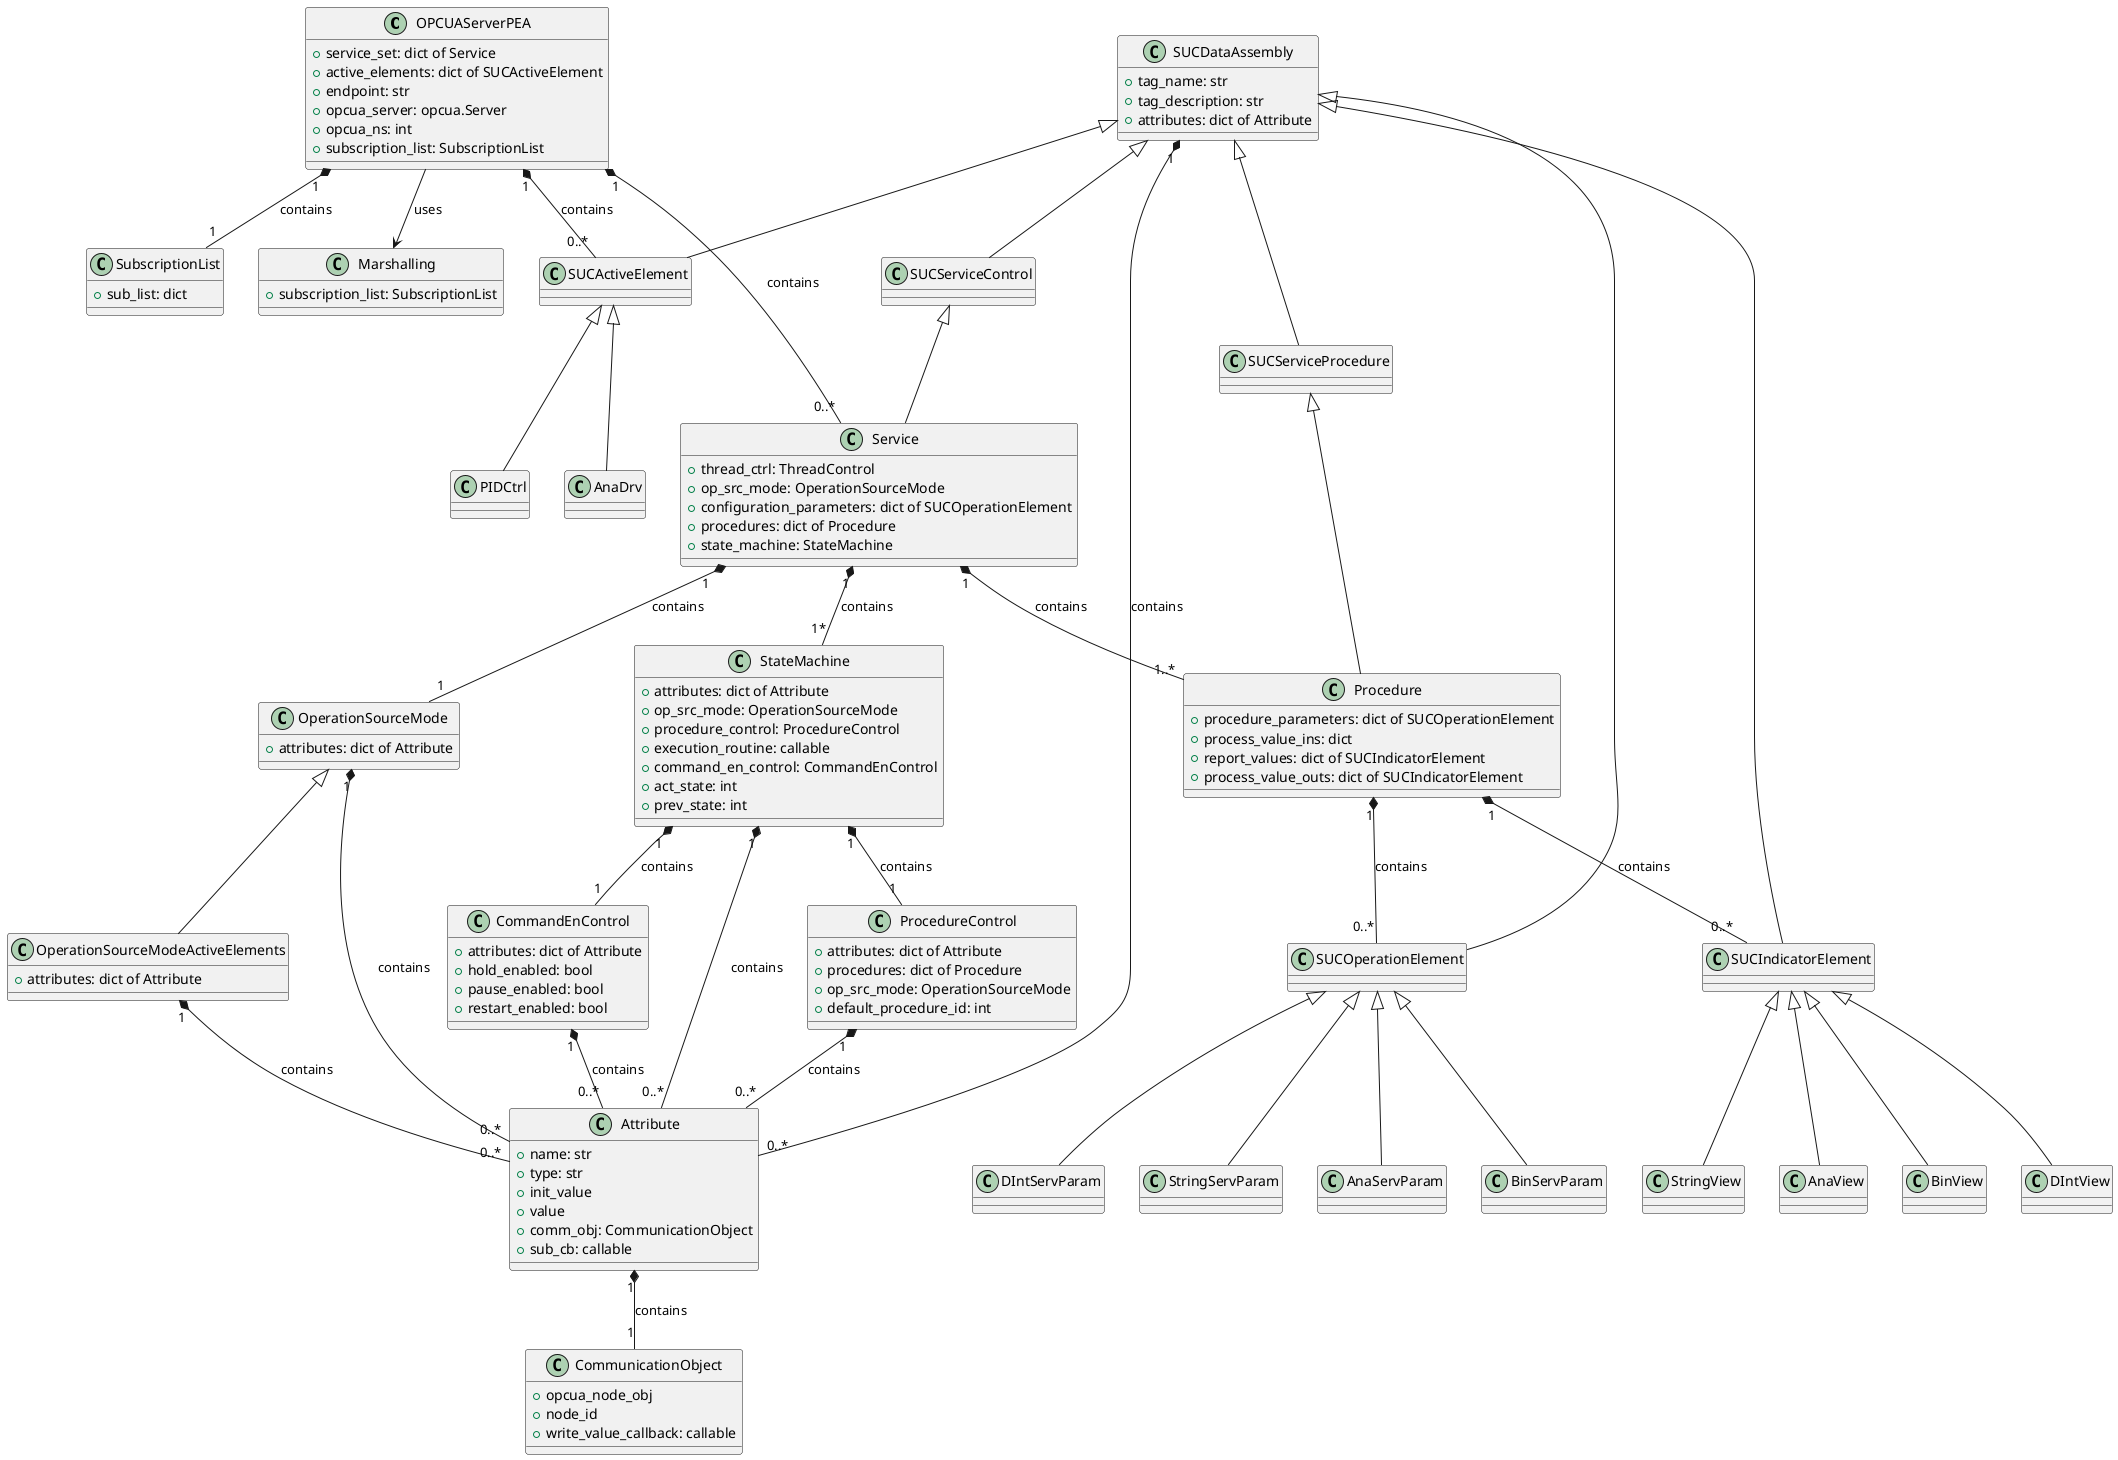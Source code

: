 @startuml
'https://plantuml.com/class-diagram

class OPCUAServerPEA {
+service_set: dict of Service
+active_elements: dict of SUCActiveElement
+endpoint: str
+opcua_server: opcua.Server
+opcua_ns: int
+subscription_list: SubscriptionList
}
OPCUAServerPEA "1"*--"1" SubscriptionList: contains
OPCUAServerPEA --> Marshalling: uses
OPCUAServerPEA "1"*--"0..*" Service: contains
OPCUAServerPEA "1"*--"0..*" SUCActiveElement: contains

class SubscriptionList {
+sub_list: dict
}

class Marshalling {
+subscription_list: SubscriptionList
}

class Service {
+thread_ctrl: ThreadControl
+op_src_mode: OperationSourceMode
+configuration_parameters: dict of SUCOperationElement
+procedures: dict of Procedure
+state_machine: StateMachine
}
Service "1"*--"1" OperationSourceMode: contains
Service "1"*--"1..*" Procedure: contains
Service "1"*--"1*" StateMachine: contains

class OperationSourceMode{
+attributes: dict of Attribute
}
OperationSourceMode "1"*--"0..*" Attribute: contains

class OperationSourceModeActiveElements{
+attributes: dict of Attribute
}
OperationSourceModeActiveElements "1"*--"0..*" Attribute: contains
OperationSourceMode <|-- OperationSourceModeActiveElements

class Attribute{
+name: str
+type: str
+init_value
+value
+comm_obj: CommunicationObject
+sub_cb: callable
}
Attribute "1"*--"1" CommunicationObject: contains

class CommunicationObject{
+opcua_node_obj
+node_id
+write_value_callback: callable
}

class Procedure{
+procedure_parameters: dict of SUCOperationElement
+process_value_ins: dict
+report_values: dict of SUCIndicatorElement
+process_value_outs: dict of SUCIndicatorElement
}
Procedure "1"*--"0..*" SUCOperationElement: contains
Procedure "1"*--"0..*" SUCIndicatorElement: contains

class ProcedureControl{
+attributes: dict of Attribute
+procedures: dict of Procedure
+op_src_mode: OperationSourceMode
+default_procedure_id: int
}
ProcedureControl "1"*--"0..*" Attribute: contains

class StateMachine{
+attributes: dict of Attribute
+op_src_mode: OperationSourceMode
+procedure_control: ProcedureControl
+execution_routine: callable
+command_en_control: CommandEnControl
+act_state: int
+prev_state: int
}
StateMachine "1"*--"0..*" Attribute: contains
StateMachine "1"*--"1" ProcedureControl: contains
StateMachine "1"*--"1" CommandEnControl: contains

class CommandEnControl{
+attributes: dict of Attribute
+hold_enabled: bool
+pause_enabled: bool
+restart_enabled: bool
}
CommandEnControl "1"*--"0..*" Attribute: contains

class SUCDataAssembly{
+tag_name: str
+tag_description: str
+attributes: dict of Attribute
}
SUCDataAssembly "1"*--"0..*" Attribute: contains
SUCDataAssembly <|-- SUCIndicatorElement
SUCDataAssembly <|-- SUCOperationElement
SUCDataAssembly <|-- SUCActiveElement
SUCDataAssembly <|-- SUCServiceControl
SUCDataAssembly <|-- SUCServiceProcedure


class SUCIndicatorElement{
}
SUCIndicatorElement <|-- AnaView
SUCIndicatorElement <|-- BinView
SUCIndicatorElement <|-- DIntView
SUCIndicatorElement <|-- StringView

class SUCOperationElement{
}
SUCOperationElement <|-- AnaServParam
SUCOperationElement <|-- BinServParam
SUCOperationElement <|-- DIntServParam
SUCOperationElement <|-- StringServParam

class SUCActiveElement{
}
SUCActiveElement <|-- AnaDrv
SUCActiveElement <|-- PIDCtrl

class SUCServiceControl{
}
SUCServiceControl <|-- Service

class SUCServiceProcedure{
}
SUCServiceProcedure <|-- Procedure

@enduml